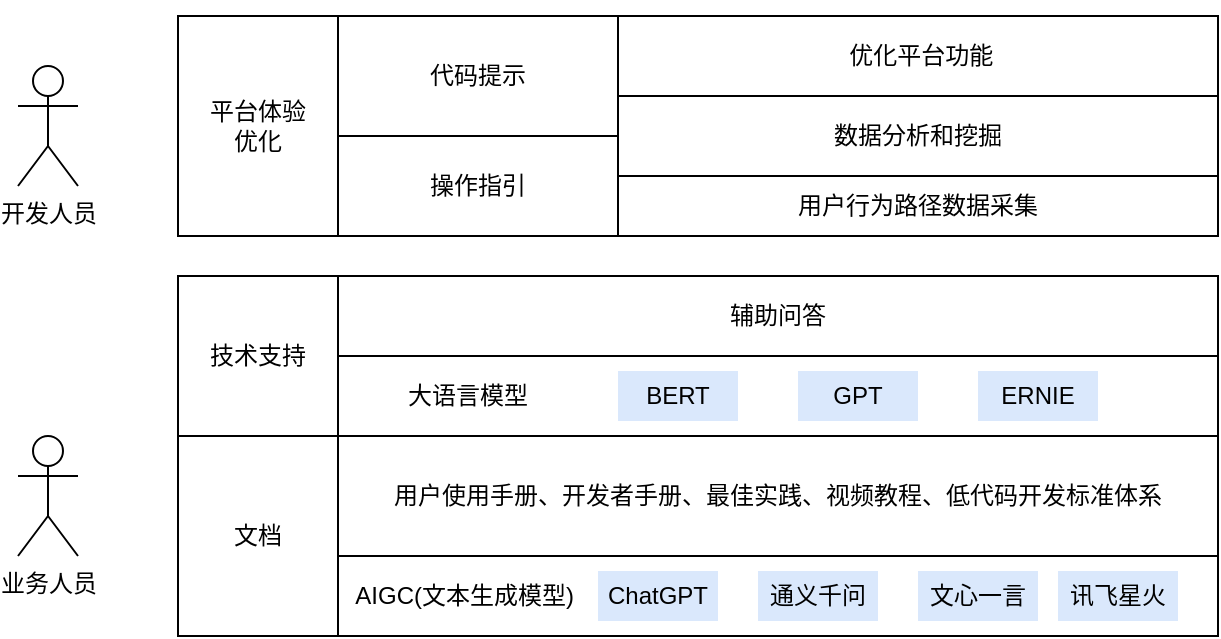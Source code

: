 <mxfile version="24.4.10" type="github">
  <diagram name="第 1 页" id="8O5h5OScacTJMluupPfA">
    <mxGraphModel dx="1195" dy="615" grid="1" gridSize="10" guides="1" tooltips="1" connect="1" arrows="1" fold="1" page="1" pageScale="1" pageWidth="827" pageHeight="1169" math="0" shadow="0">
      <root>
        <mxCell id="0" />
        <mxCell id="1" parent="0" />
        <mxCell id="eqsFsYHSdhdJB8c038Pn-1" value="文档" style="rounded=0;whiteSpace=wrap;html=1;" parent="1" vertex="1">
          <mxGeometry x="120" y="420" width="80" height="100" as="geometry" />
        </mxCell>
        <mxCell id="eqsFsYHSdhdJB8c038Pn-2" value="用户使用手册、开发者手册、最佳实践、视频教程、低代码开发标准体系" style="rounded=0;whiteSpace=wrap;html=1;" parent="1" vertex="1">
          <mxGeometry x="200" y="420" width="440" height="60" as="geometry" />
        </mxCell>
        <mxCell id="eqsFsYHSdhdJB8c038Pn-3" value="" style="rounded=0;whiteSpace=wrap;html=1;" parent="1" vertex="1">
          <mxGeometry x="200" y="480" width="440" height="40" as="geometry" />
        </mxCell>
        <mxCell id="eqsFsYHSdhdJB8c038Pn-4" value="AIGC(文本生成模型)&amp;nbsp;" style="text;html=1;align=center;verticalAlign=middle;whiteSpace=wrap;rounded=0;" parent="1" vertex="1">
          <mxGeometry x="200" y="485" width="130" height="30" as="geometry" />
        </mxCell>
        <mxCell id="eqsFsYHSdhdJB8c038Pn-5" value="ChatGPT" style="text;html=1;align=center;verticalAlign=middle;whiteSpace=wrap;rounded=0;fillColor=#dae8fc;strokeColor=none;" parent="1" vertex="1">
          <mxGeometry x="330" y="487.5" width="60" height="25" as="geometry" />
        </mxCell>
        <mxCell id="eqsFsYHSdhdJB8c038Pn-6" value="通义千问" style="text;html=1;align=center;verticalAlign=middle;whiteSpace=wrap;rounded=0;fillColor=#dae8fc;strokeColor=none;" parent="1" vertex="1">
          <mxGeometry x="410" y="487.5" width="60" height="25" as="geometry" />
        </mxCell>
        <mxCell id="eqsFsYHSdhdJB8c038Pn-7" value="文心一言" style="text;html=1;align=center;verticalAlign=middle;whiteSpace=wrap;rounded=0;fillColor=#dae8fc;strokeColor=none;" parent="1" vertex="1">
          <mxGeometry x="490" y="487.5" width="60" height="25" as="geometry" />
        </mxCell>
        <mxCell id="eqsFsYHSdhdJB8c038Pn-8" value="讯飞星火" style="text;html=1;align=center;verticalAlign=middle;whiteSpace=wrap;rounded=0;fillColor=#dae8fc;strokeColor=none;" parent="1" vertex="1">
          <mxGeometry x="560" y="487.5" width="60" height="25" as="geometry" />
        </mxCell>
        <mxCell id="eqsFsYHSdhdJB8c038Pn-9" value="业务人员" style="shape=umlActor;verticalLabelPosition=bottom;verticalAlign=top;html=1;outlineConnect=0;" parent="1" vertex="1">
          <mxGeometry x="40" y="420" width="30" height="60" as="geometry" />
        </mxCell>
        <mxCell id="eqsFsYHSdhdJB8c038Pn-11" value="开发人员" style="shape=umlActor;verticalLabelPosition=bottom;verticalAlign=top;html=1;outlineConnect=0;" parent="1" vertex="1">
          <mxGeometry x="40" y="235" width="30" height="60" as="geometry" />
        </mxCell>
        <mxCell id="eqsFsYHSdhdJB8c038Pn-28" value="" style="edgeStyle=orthogonalEdgeStyle;rounded=0;orthogonalLoop=1;jettySize=auto;html=1;" parent="1" target="eqsFsYHSdhdJB8c038Pn-25" edge="1">
          <mxGeometry relative="1" as="geometry">
            <mxPoint x="160.053" y="280" as="sourcePoint" />
          </mxGeometry>
        </mxCell>
        <mxCell id="eqsFsYHSdhdJB8c038Pn-15" value="" style="rounded=0;whiteSpace=wrap;html=1;" parent="1" vertex="1">
          <mxGeometry x="200" y="210" width="140" height="60" as="geometry" />
        </mxCell>
        <mxCell id="eqsFsYHSdhdJB8c038Pn-16" value="技术支持" style="rounded=0;whiteSpace=wrap;html=1;" parent="1" vertex="1">
          <mxGeometry x="120" y="340" width="80" height="80" as="geometry" />
        </mxCell>
        <mxCell id="eqsFsYHSdhdJB8c038Pn-17" value="" style="rounded=0;whiteSpace=wrap;html=1;" parent="1" vertex="1">
          <mxGeometry x="200" y="340" width="440" height="80" as="geometry" />
        </mxCell>
        <mxCell id="eqsFsYHSdhdJB8c038Pn-18" value="" style="rounded=0;whiteSpace=wrap;html=1;" parent="1" vertex="1">
          <mxGeometry x="200" y="380" width="440" height="40" as="geometry" />
        </mxCell>
        <mxCell id="eqsFsYHSdhdJB8c038Pn-19" value="辅助问答" style="rounded=0;whiteSpace=wrap;html=1;" parent="1" vertex="1">
          <mxGeometry x="200" y="340" width="440" height="40" as="geometry" />
        </mxCell>
        <mxCell id="eqsFsYHSdhdJB8c038Pn-20" value="大语言模型" style="text;html=1;align=center;verticalAlign=middle;whiteSpace=wrap;rounded=0;" parent="1" vertex="1">
          <mxGeometry x="200" y="385" width="130" height="30" as="geometry" />
        </mxCell>
        <mxCell id="eqsFsYHSdhdJB8c038Pn-22" value="BERT" style="text;html=1;align=center;verticalAlign=middle;whiteSpace=wrap;rounded=0;fillColor=#dae8fc;strokeColor=none;" parent="1" vertex="1">
          <mxGeometry x="340" y="387.5" width="60" height="25" as="geometry" />
        </mxCell>
        <mxCell id="eqsFsYHSdhdJB8c038Pn-23" value="GPT" style="text;html=1;align=center;verticalAlign=middle;whiteSpace=wrap;rounded=0;fillColor=#dae8fc;strokeColor=none;" parent="1" vertex="1">
          <mxGeometry x="430" y="387.5" width="60" height="25" as="geometry" />
        </mxCell>
        <mxCell id="eqsFsYHSdhdJB8c038Pn-24" value="ERNIE" style="text;html=1;align=center;verticalAlign=middle;whiteSpace=wrap;rounded=0;fillColor=#dae8fc;strokeColor=none;" parent="1" vertex="1">
          <mxGeometry x="520" y="387.5" width="60" height="25" as="geometry" />
        </mxCell>
        <mxCell id="eqsFsYHSdhdJB8c038Pn-25" value="平台体验&lt;div&gt;优化&lt;/div&gt;" style="rounded=0;whiteSpace=wrap;html=1;" parent="1" vertex="1">
          <mxGeometry x="120" y="210" width="80" height="110" as="geometry" />
        </mxCell>
        <mxCell id="eqsFsYHSdhdJB8c038Pn-26" value="&amp;nbsp;优化平台功能" style="rounded=0;whiteSpace=wrap;html=1;" parent="1" vertex="1">
          <mxGeometry x="340" y="210" width="300" height="40" as="geometry" />
        </mxCell>
        <mxCell id="eqsFsYHSdhdJB8c038Pn-27" value="用户行为路径数据采集" style="rounded=0;whiteSpace=wrap;html=1;" parent="1" vertex="1">
          <mxGeometry x="340" y="290" width="300" height="30" as="geometry" />
        </mxCell>
        <mxCell id="eqsFsYHSdhdJB8c038Pn-29" value="代码提示" style="text;html=1;align=center;verticalAlign=middle;whiteSpace=wrap;rounded=0;" parent="1" vertex="1">
          <mxGeometry x="220" y="225" width="100" height="30" as="geometry" />
        </mxCell>
        <mxCell id="eqsFsYHSdhdJB8c038Pn-30" value="数据分析和挖掘" style="rounded=0;whiteSpace=wrap;html=1;" parent="1" vertex="1">
          <mxGeometry x="340" y="250" width="300" height="40" as="geometry" />
        </mxCell>
        <mxCell id="u_StKlFpM14kzGRllfnP-1" value="操作指引" style="rounded=0;whiteSpace=wrap;html=1;" vertex="1" parent="1">
          <mxGeometry x="200" y="270" width="140" height="50" as="geometry" />
        </mxCell>
      </root>
    </mxGraphModel>
  </diagram>
</mxfile>
